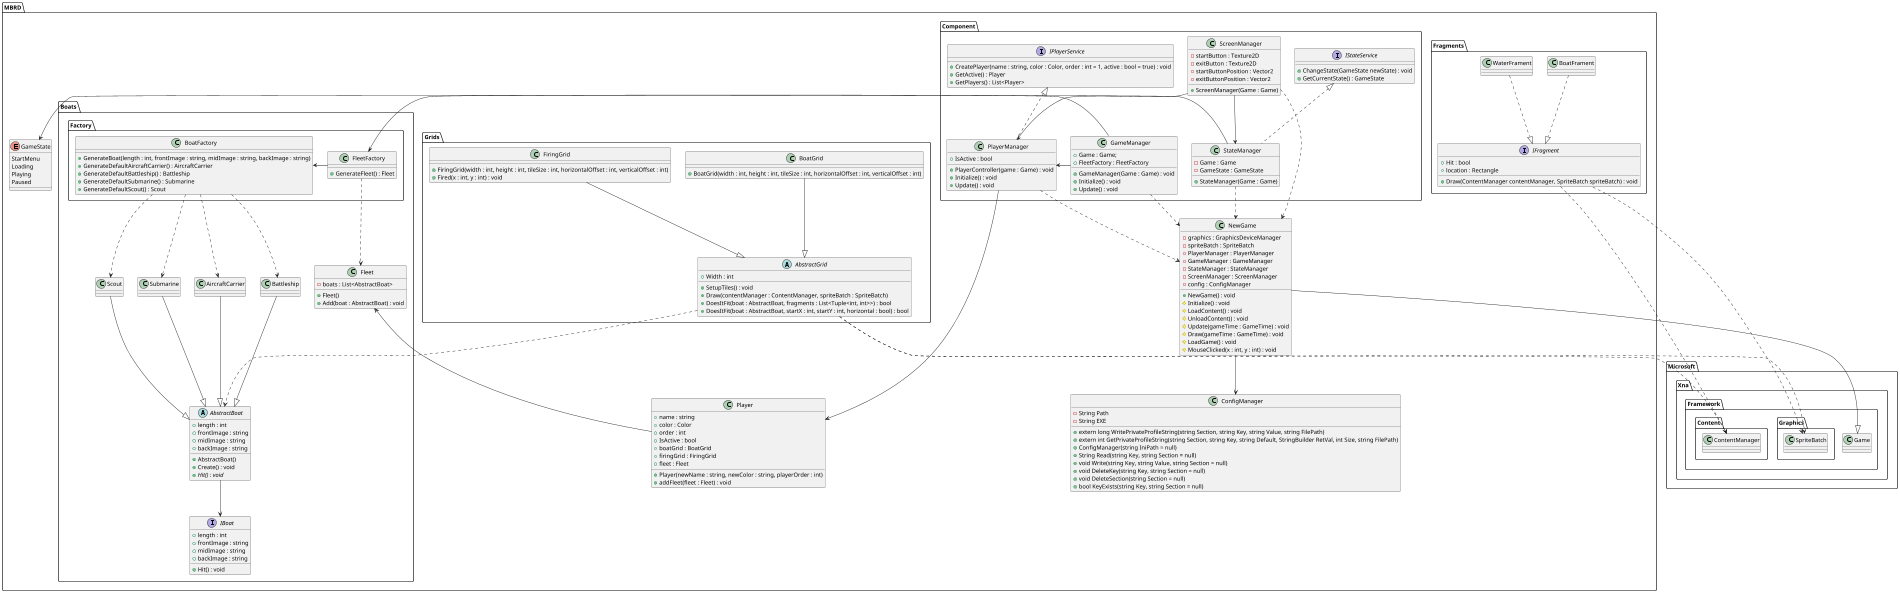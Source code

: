 ﻿@startuml
set namespaceSeparator ::
scale max 1900 width

MBRD::NewGame -down-|> Microsoft::Xna::Framework::Game
MBRD::NewGame --> MBRD::ConfigManager

MBRD::Component::PlayerManager .up.|> MBRD::Component::IPlayerService
MBRD::Component::PlayerManager --> MBRD::Player
MBRD::Component::PlayerManager ..> MBRD::NewGame

MBRD::Component::GameManager -right-> MBRD::Component::PlayerManager
MBRD::Component::GameManager -left-> MBRD::Boats::Factory::FleetFactory
MBRD::Component::GameManager ..> MBRD::NewGame

MBRD::Component::StateManager ..> MBRD::NewGame
MBRD::Component::StateManager .up.|> MBRD::Component::IStateService
MBRD::Component::StateManager -right-> MBRD::GameState

MBRD::Component::ScreenManager ..> MBRD::NewGame
MBRD::Component::ScreenManager --> MBRD::Component::StateManager
MBRD::Component::ScreenManager --> MBRD::Component::PlayerManager

MBRD::Boats::AbstractBoat --> MBRD::Boats::IBoat
MBRD::Boats::Fleet <-- MBRD::Player 
MBRD::Boats::AircraftCarrier --|> MBRD::Boats::AbstractBoat
MBRD::Boats::Battleship --|> MBRD::Boats::AbstractBoat
MBRD::Boats::Scout --|> MBRD::Boats::AbstractBoat
MBRD::Boats::Submarine --|> MBRD::Boats::AbstractBoat
MBRD::Boats::Fleet::add .up.> MBRD::Boats::AbstractBoat 

MBRD::Boats::Factory::FleetFactory ..> MBRD::Boats::Fleet
MBRD::Boats::Factory::FleetFactory -left-> MBRD::Boats::Factory::BoatFactory
MBRD::Boats::Factory::BoatFactory ..> MBRD::Boats::AircraftCarrier 
MBRD::Boats::Factory::BoatFactory ..> MBRD::Boats::Battleship 
MBRD::Boats::Factory::BoatFactory ..> MBRD::Boats::Scout 
MBRD::Boats::Factory::BoatFactory ..> MBRD::Boats::Submarine 

MBRD::Fragments::BoatFrament ..|> MBRD::Fragments::IFragment
MBRD::Fragments::WaterFrament ..|> MBRD::Fragments::IFragment

MBRD::Fragments::IFragment ..> Microsoft::Xna::Framework::Content::ContentManager
MBRD::Fragments::IFragment .up.> Microsoft::Xna::Framework::Graphics::SpriteBatch

MBRD::Grids::AbstractGrid ..> Microsoft::Xna::Framework::Content::ContentManager
MBRD::Grids::AbstractGrid ..> Microsoft::Xna::Framework::Graphics::SpriteBatch
MBRD::Grids::AbstractGrid ..> MBRD::Boats::AbstractBoat

MBRD::Grids::BoatGrid --|> MBRD::Grids::AbstractGrid
MBRD::Grids::FiringGrid --|> MBRD::Grids::AbstractGrid

class MBRD::Player {
  +name : string 
  +color : Color 
  +order : int 
  +IsActive : bool
  +boatGrid : BoatGrid 
  +firingGrid : FiringGrid 
  +fleet : Fleet

  +Player(newName : string, newColor : string, playerOrder : int)
  +addFleet(fleet : Fleet) : void 
}

class MBRD::Boats::Fleet {
  -boats : List<AbstractBoat>

  +Fleet()
  +Add(boat : AbstractBoat) : void 
}

interface MBRD::Boats::IBoat {
  +length : int 
  +frontImage : string 
  +midImage : string 
  +backImage : string 

  +Hit() : void
}

abstract class MBRD::Boats::AbstractBoat{
  +length : int 
  +frontImage : string 
  +midImage : string 
  +backImage : string 

  +AbstractBoat()
  +Create() : void 
  +{abstract} Hit() : void 
}

class MBRD::Boats::AircraftCarrier
class MBRD::Boats::Battleship
class MBRD::Boats::Scout
class MBRD::Boats::Submarine

class MBRD::Boats::Factory::BoatFactory {
  +GenerateBoat(length : int, frontImage : string, midImage : string, backImage : string)
  +GenerateDefaultAircraftCarrier() : AircraftCarrier 
  +GenerateDefaultBattleship() : Battleship 
  +GenerateDefaultSubmarine() : Submarine 
  +GenerateDefaultScout() : Scout 
}

class MBRD::Boats::Factory::FleetFactory {
  +GenerateFleet() : Fleet 
}

abstract class MBRD::Grids::AbstractGrid {
  +Width : int 

  +SetupTiles() : void
  +Draw(contentManager : ContentManager, spriteBatch : SpriteBatch)
  +DoesItFit(boat : AbstractBoat, fragments : List<Tuple<int, int>>) : bool
  +DoesItFit(boat : AbstractBoat, startX : int, startY : int, horizontal : bool) : bool
}

class MBRD::Grids::BoatGrid {
  +BoatGrid(width : int, height : int, tileSize : int, horizontalOffset : int, verticalOffset : int)
}

class MBRD::Grids::FiringGrid {
  +FiringGrid(width : int, height : int, tileSize : int, horizontalOffset : int, verticalOffset : int)
  +Fired(x : int, y : int) : void
}

class MBRD::NewGame {
  -graphics : GraphicsDeviceManager 
  -spriteBatch : SpriteBatch 
  -PlayerManager : PlayerManager
  -GameManager : GameManager 
  -StateManager : StateManager
  -ScreenManager : ScreenManager
  -config : ConfigManager

  +NewGame() : void
  #Initialize() : void
  #LoadContent() : void
  #UnloadContent() : void
  #Update(gameTime : GameTime) : void
  #Draw(gameTime : GameTime) : void
  #LoadGame() : void
  #MouseClicked(x : int, y : int) : void
}

interface MBRD::Component::IPlayerService {
    +CreatePlayer(name : string, color : Color, order : int = 1, active : bool = true) : void
    +GetActive() : Player
    +GetPlayers() : List<Player>
}

class MBRD::Component::PlayerManager {
  +IsActive : bool

  +PlayerController(game : Game) : void
  +Initialize() : void
  +Update() : void
}

class MBRD::Component::GameManager {
  +Game : Game;
  +FleetFactory : FleetFactory

  +GameManager(Game : Game) : void
  +Initialize() : void
  +Update() : void
}

interface MBRD::Component::IStateService {
    +ChangeState(GameState newState) : void
    +GetCurrentState() : GameState
}

class MBRD::Component::StateManager {
	-Game : Game
	-GameState : GameState

	+StateManager(Game : Game)
}

class MBRD::Component::ScreenManager {
  -startButton : Texture2D 
  -exitButton : Texture2D 
  -startButtonPosition : Vector2 
  -exitButtonPosition : Vector2 

  +ScreenManager(Game : Game)
}

interface MBRD::Fragments::IFragment {
  +Hit : bool 
  +location : Rectangle 

  +Draw(ContentManager contentManager, SpriteBatch spriteBatch) : void
}

class MBRD::ConfigManager {
  -String Path
  -String EXE
  
  +extern long WritePrivateProfileString(string Section, string Key, string Value, string FilePath)
  +extern int GetPrivateProfileString(string Section, string Key, string Default, StringBuilder RetVal, int Size, string FilePath)
  +ConfigManager(string IniPath = null)
  +String Read(string Key, string Section = null)
  +void Write(string Key, string Value, string Section = null)
  +void DeleteKey(string Key, string Section = null)
  +void DeleteSection(string Section = null)
  +bool KeyExists(string Key, string Section = null)
}

class MBRD::Fragments::BoatFrament{
}
class MBRD::Fragments::WaterFrament {
}

enum MBRD::GameState {
 StartMenu
 Loading
 Playing
 Paused
}
@enduml
